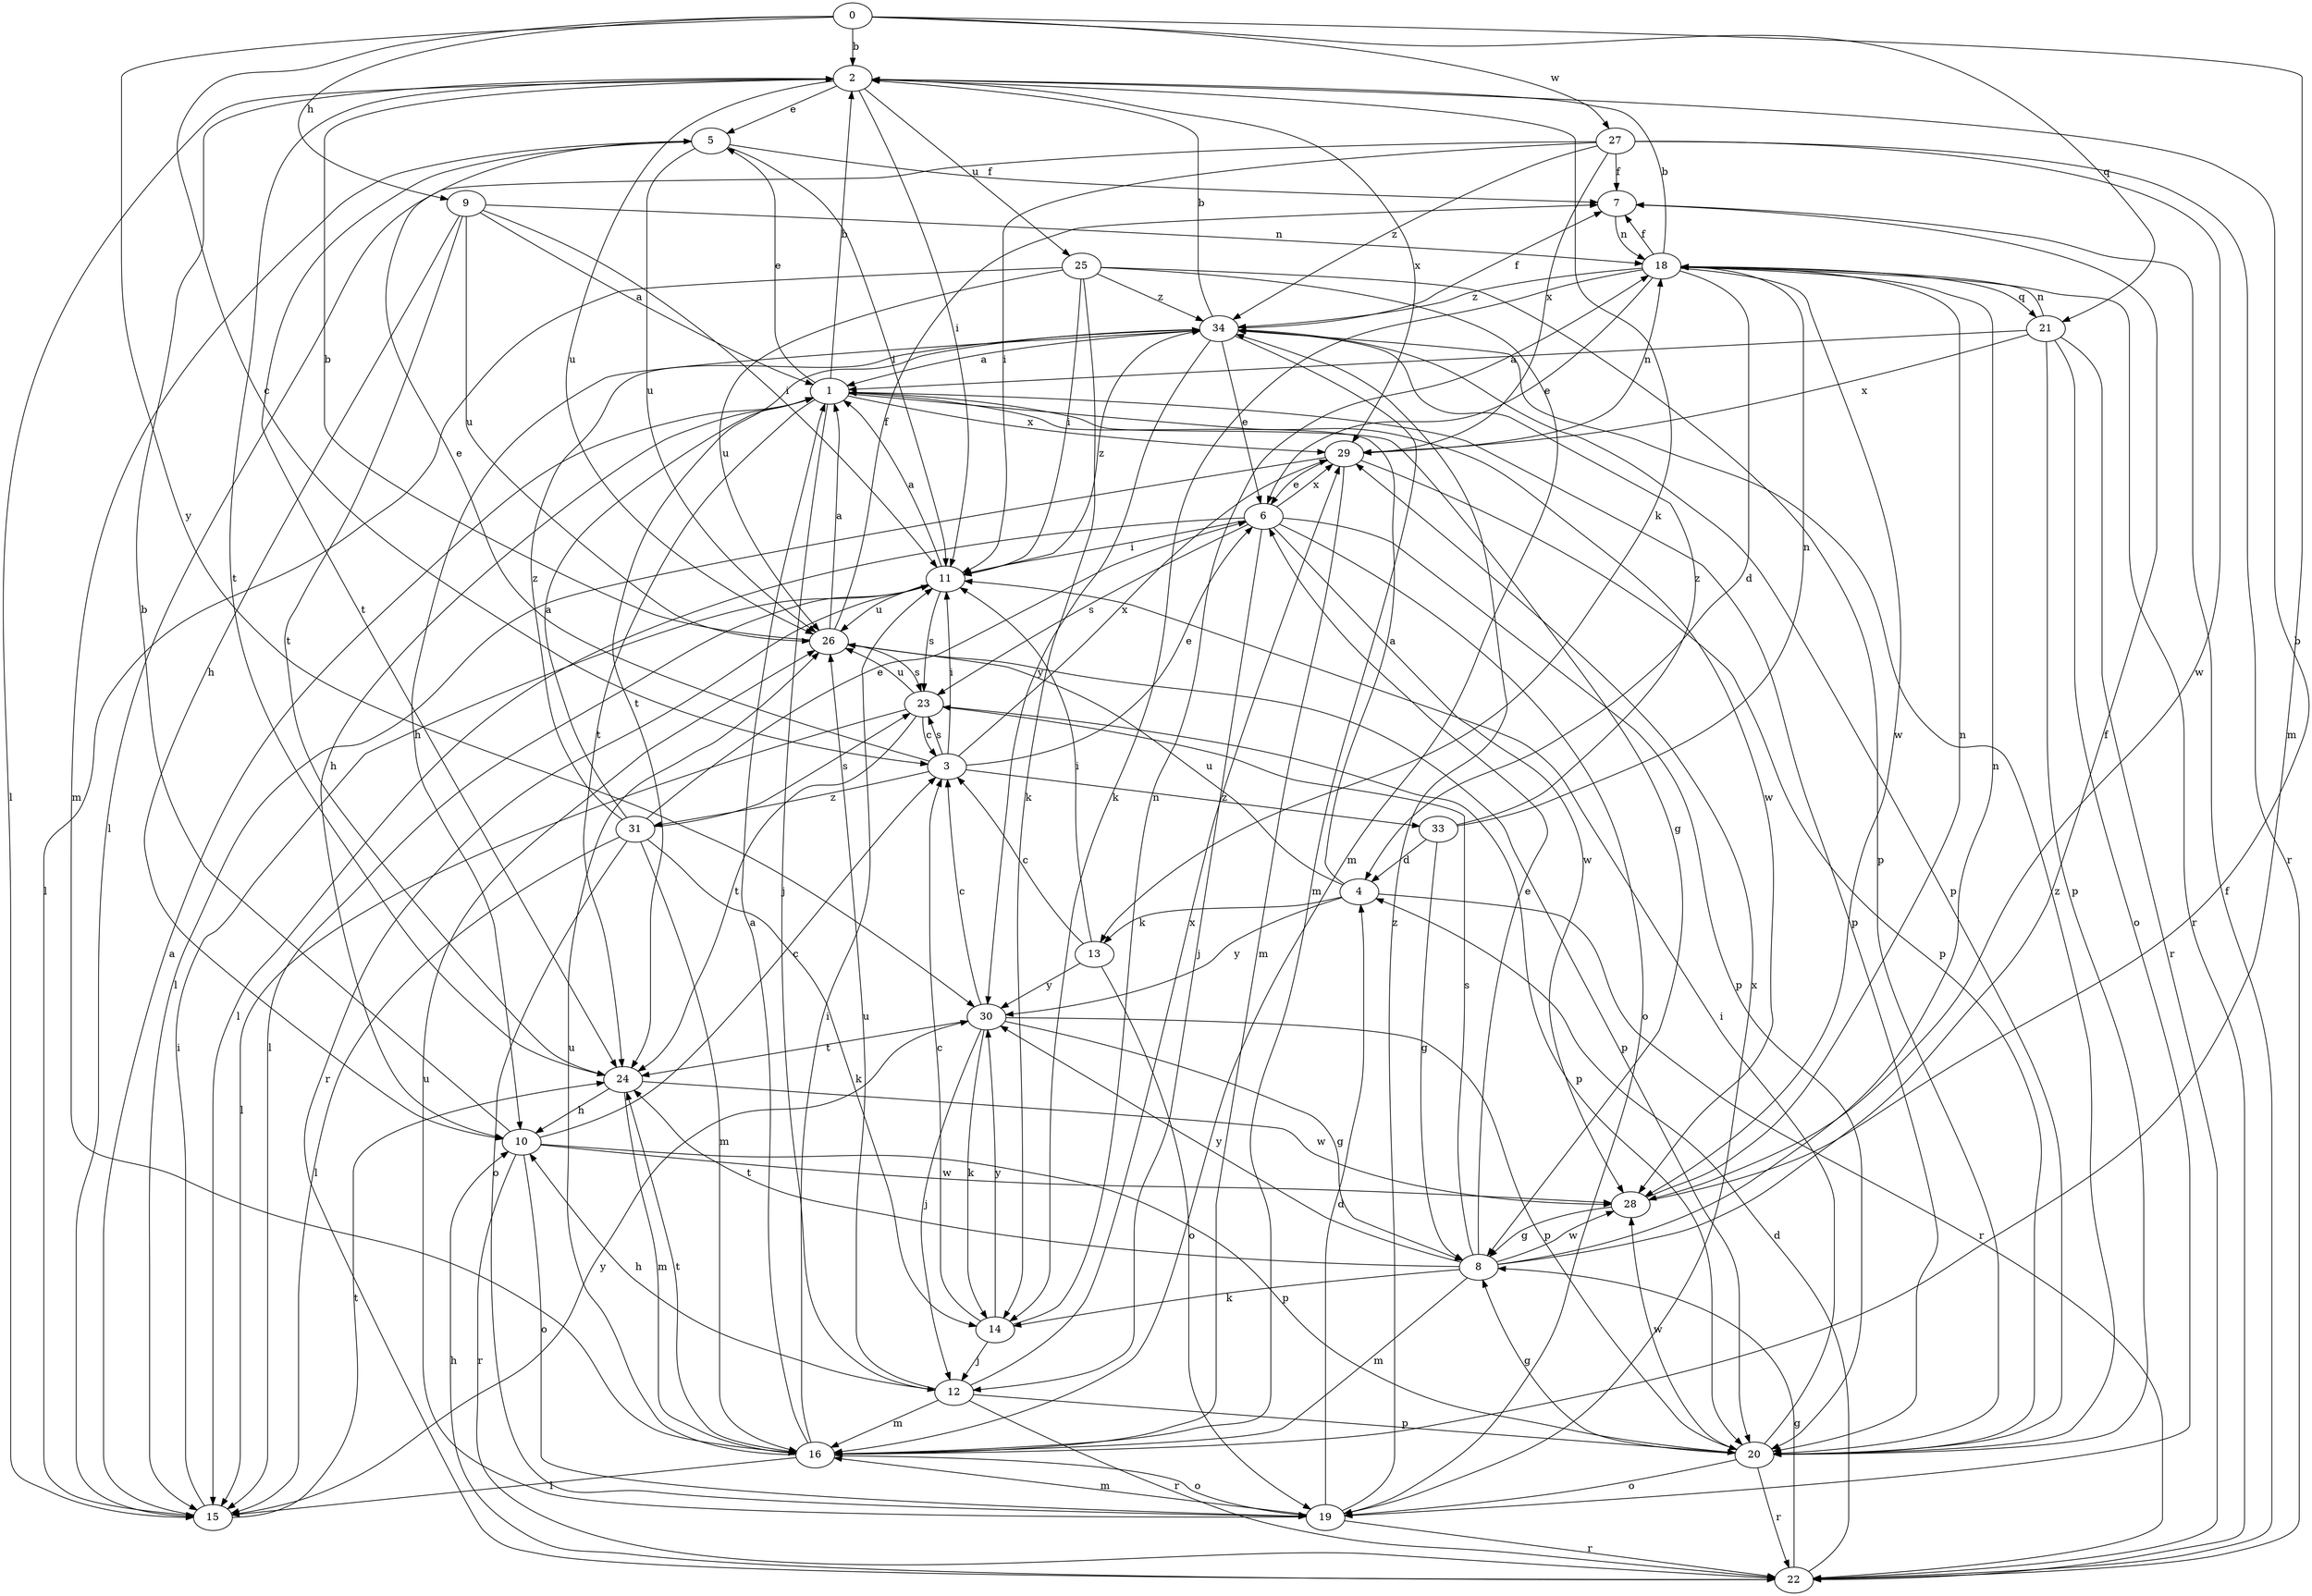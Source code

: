 strict digraph  {
0;
1;
2;
3;
4;
5;
6;
7;
8;
9;
10;
11;
12;
13;
14;
15;
16;
18;
19;
20;
21;
22;
23;
24;
25;
26;
27;
28;
29;
30;
31;
33;
34;
0 -> 2  [label=b];
0 -> 3  [label=c];
0 -> 9  [label=h];
0 -> 16  [label=m];
0 -> 21  [label=q];
0 -> 27  [label=w];
0 -> 30  [label=y];
1 -> 2  [label=b];
1 -> 5  [label=e];
1 -> 8  [label=g];
1 -> 10  [label=h];
1 -> 12  [label=j];
1 -> 20  [label=p];
1 -> 24  [label=t];
1 -> 28  [label=w];
1 -> 29  [label=x];
2 -> 5  [label=e];
2 -> 11  [label=i];
2 -> 13  [label=k];
2 -> 15  [label=l];
2 -> 24  [label=t];
2 -> 25  [label=u];
2 -> 26  [label=u];
2 -> 29  [label=x];
3 -> 5  [label=e];
3 -> 6  [label=e];
3 -> 11  [label=i];
3 -> 23  [label=s];
3 -> 29  [label=x];
3 -> 31  [label=z];
3 -> 33  [label=z];
4 -> 1  [label=a];
4 -> 13  [label=k];
4 -> 22  [label=r];
4 -> 26  [label=u];
4 -> 30  [label=y];
5 -> 7  [label=f];
5 -> 11  [label=i];
5 -> 16  [label=m];
5 -> 24  [label=t];
5 -> 26  [label=u];
6 -> 11  [label=i];
6 -> 12  [label=j];
6 -> 15  [label=l];
6 -> 19  [label=o];
6 -> 20  [label=p];
6 -> 23  [label=s];
6 -> 28  [label=w];
6 -> 29  [label=x];
7 -> 18  [label=n];
8 -> 6  [label=e];
8 -> 7  [label=f];
8 -> 14  [label=k];
8 -> 16  [label=m];
8 -> 18  [label=n];
8 -> 23  [label=s];
8 -> 24  [label=t];
8 -> 28  [label=w];
8 -> 30  [label=y];
9 -> 1  [label=a];
9 -> 10  [label=h];
9 -> 11  [label=i];
9 -> 18  [label=n];
9 -> 24  [label=t];
9 -> 26  [label=u];
10 -> 2  [label=b];
10 -> 3  [label=c];
10 -> 19  [label=o];
10 -> 20  [label=p];
10 -> 22  [label=r];
10 -> 28  [label=w];
11 -> 1  [label=a];
11 -> 15  [label=l];
11 -> 22  [label=r];
11 -> 23  [label=s];
11 -> 26  [label=u];
11 -> 34  [label=z];
12 -> 10  [label=h];
12 -> 16  [label=m];
12 -> 20  [label=p];
12 -> 22  [label=r];
12 -> 26  [label=u];
12 -> 29  [label=x];
13 -> 3  [label=c];
13 -> 11  [label=i];
13 -> 19  [label=o];
13 -> 30  [label=y];
14 -> 3  [label=c];
14 -> 12  [label=j];
14 -> 18  [label=n];
14 -> 30  [label=y];
15 -> 1  [label=a];
15 -> 11  [label=i];
15 -> 24  [label=t];
15 -> 30  [label=y];
16 -> 1  [label=a];
16 -> 11  [label=i];
16 -> 15  [label=l];
16 -> 19  [label=o];
16 -> 24  [label=t];
16 -> 26  [label=u];
18 -> 2  [label=b];
18 -> 4  [label=d];
18 -> 6  [label=e];
18 -> 7  [label=f];
18 -> 14  [label=k];
18 -> 21  [label=q];
18 -> 22  [label=r];
18 -> 28  [label=w];
18 -> 34  [label=z];
19 -> 4  [label=d];
19 -> 16  [label=m];
19 -> 22  [label=r];
19 -> 26  [label=u];
19 -> 29  [label=x];
19 -> 34  [label=z];
20 -> 8  [label=g];
20 -> 11  [label=i];
20 -> 19  [label=o];
20 -> 22  [label=r];
20 -> 28  [label=w];
20 -> 34  [label=z];
21 -> 1  [label=a];
21 -> 18  [label=n];
21 -> 19  [label=o];
21 -> 20  [label=p];
21 -> 22  [label=r];
21 -> 29  [label=x];
22 -> 4  [label=d];
22 -> 7  [label=f];
22 -> 8  [label=g];
22 -> 10  [label=h];
23 -> 3  [label=c];
23 -> 15  [label=l];
23 -> 20  [label=p];
23 -> 24  [label=t];
23 -> 26  [label=u];
24 -> 10  [label=h];
24 -> 16  [label=m];
24 -> 28  [label=w];
25 -> 11  [label=i];
25 -> 14  [label=k];
25 -> 15  [label=l];
25 -> 16  [label=m];
25 -> 20  [label=p];
25 -> 26  [label=u];
25 -> 34  [label=z];
26 -> 1  [label=a];
26 -> 2  [label=b];
26 -> 7  [label=f];
26 -> 20  [label=p];
26 -> 23  [label=s];
27 -> 7  [label=f];
27 -> 11  [label=i];
27 -> 15  [label=l];
27 -> 22  [label=r];
27 -> 28  [label=w];
27 -> 29  [label=x];
27 -> 34  [label=z];
28 -> 2  [label=b];
28 -> 8  [label=g];
28 -> 18  [label=n];
29 -> 6  [label=e];
29 -> 15  [label=l];
29 -> 16  [label=m];
29 -> 18  [label=n];
29 -> 20  [label=p];
30 -> 3  [label=c];
30 -> 8  [label=g];
30 -> 12  [label=j];
30 -> 14  [label=k];
30 -> 20  [label=p];
30 -> 24  [label=t];
31 -> 1  [label=a];
31 -> 6  [label=e];
31 -> 14  [label=k];
31 -> 15  [label=l];
31 -> 16  [label=m];
31 -> 19  [label=o];
31 -> 23  [label=s];
31 -> 34  [label=z];
33 -> 4  [label=d];
33 -> 8  [label=g];
33 -> 18  [label=n];
33 -> 34  [label=z];
34 -> 1  [label=a];
34 -> 2  [label=b];
34 -> 6  [label=e];
34 -> 7  [label=f];
34 -> 10  [label=h];
34 -> 16  [label=m];
34 -> 20  [label=p];
34 -> 24  [label=t];
34 -> 30  [label=y];
}
